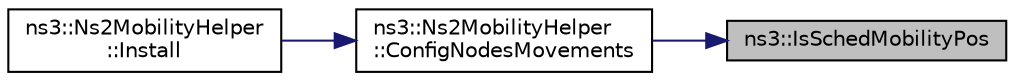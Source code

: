 digraph "ns3::IsSchedMobilityPos"
{
 // LATEX_PDF_SIZE
  edge [fontname="Helvetica",fontsize="10",labelfontname="Helvetica",labelfontsize="10"];
  node [fontname="Helvetica",fontsize="10",shape=record];
  rankdir="RL";
  Node1 [label="ns3::IsSchedMobilityPos",height=0.2,width=0.4,color="black", fillcolor="grey75", style="filled", fontcolor="black",tooltip="Check if this corresponds to a line like this: $ns_ at 1 \"$node_(0) set X_ 2\"."];
  Node1 -> Node2 [dir="back",color="midnightblue",fontsize="10",style="solid",fontname="Helvetica"];
  Node2 [label="ns3::Ns2MobilityHelper\l::ConfigNodesMovements",height=0.2,width=0.4,color="black", fillcolor="white", style="filled",URL="$classns3_1_1_ns2_mobility_helper.html#a189ca299c6b01d3e96f2e2dba7a341ec",tooltip="Parses ns-2 mobility file to create ns-3 mobility events."];
  Node2 -> Node3 [dir="back",color="midnightblue",fontsize="10",style="solid",fontname="Helvetica"];
  Node3 [label="ns3::Ns2MobilityHelper\l::Install",height=0.2,width=0.4,color="black", fillcolor="white", style="filled",URL="$classns3_1_1_ns2_mobility_helper.html#a14358db40f0d769c5912214f55bb7216",tooltip=" "];
}
